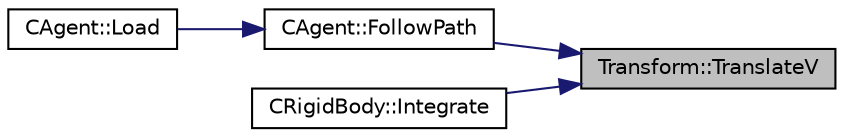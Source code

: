 digraph "Transform::TranslateV"
{
 // LATEX_PDF_SIZE
  edge [fontname="Helvetica",fontsize="10",labelfontname="Helvetica",labelfontsize="10"];
  node [fontname="Helvetica",fontsize="10",shape=record];
  rankdir="RL";
  Node308 [label="Transform::TranslateV",height=0.2,width=0.4,color="black", fillcolor="grey75", style="filled", fontcolor="black",tooltip="Changes the transform's position by a relative amount lua can't handle overloaded function so V is ad..."];
  Node308 -> Node309 [dir="back",color="midnightblue",fontsize="10",style="solid",fontname="Helvetica"];
  Node309 [label="CAgent::FollowPath",height=0.2,width=0.4,color="black", fillcolor="white", style="filled",URL="$class_c_agent.html#a8e57afd96aac88101d9f75d3d1d79951",tooltip="make the Agent follow a precalculated path"];
  Node309 -> Node310 [dir="back",color="midnightblue",fontsize="10",style="solid",fontname="Helvetica"];
  Node310 [label="CAgent::Load",height=0.2,width=0.4,color="black", fillcolor="white", style="filled",URL="$class_c_agent.html#a744b88d9b408c11bb3406acb6717ddb0",tooltip="loads the component from saved state"];
  Node308 -> Node311 [dir="back",color="midnightblue",fontsize="10",style="solid",fontname="Helvetica"];
  Node311 [label="CRigidBody::Integrate",height=0.2,width=0.4,color="black", fillcolor="white", style="filled",URL="$class_c_rigid_body.html#acab9a679a73341c283e4b1a1dad6e01b",tooltip=" "];
}
